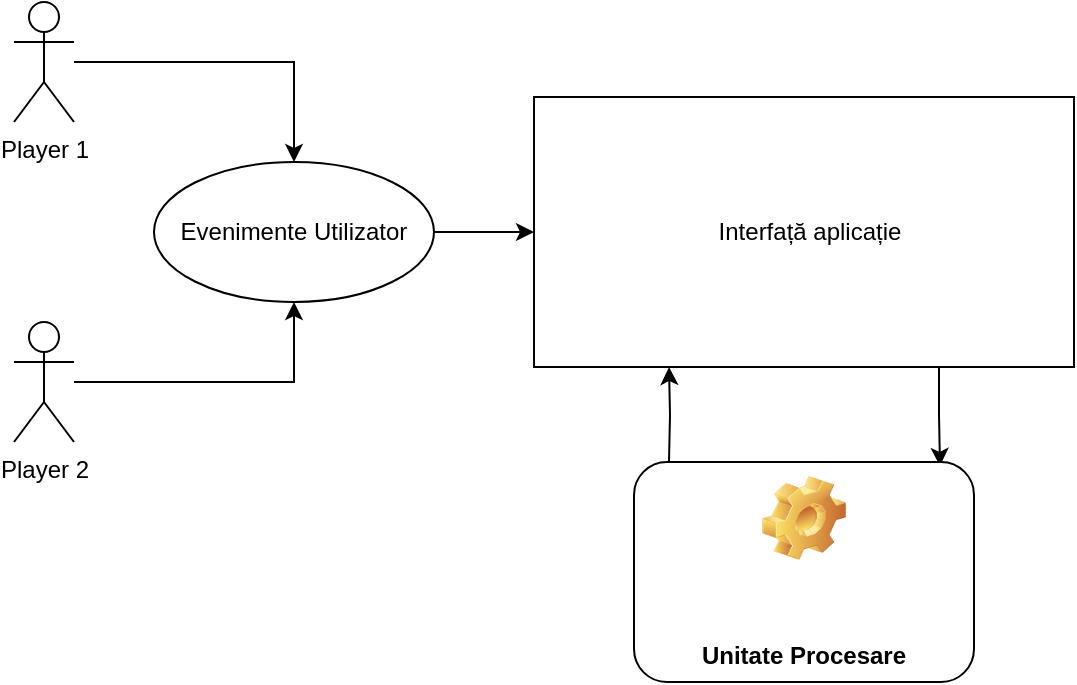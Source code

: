 <mxfile version="16.2.1" type="device"><diagram id="rGyPC9gH9Piao4GNlCia" name="Page-1"><mxGraphModel dx="1182" dy="592" grid="1" gridSize="10" guides="1" tooltips="1" connect="1" arrows="1" fold="1" page="1" pageScale="1" pageWidth="827" pageHeight="1169" math="0" shadow="0"><root><mxCell id="0"/><mxCell id="1" parent="0"/><mxCell id="0pZQYq9kvw2LRFeYredv-6" style="edgeStyle=orthogonalEdgeStyle;rounded=0;orthogonalLoop=1;jettySize=auto;html=1;" edge="1" parent="1" source="0pZQYq9kvw2LRFeYredv-1" target="0pZQYq9kvw2LRFeYredv-8"><mxGeometry relative="1" as="geometry"><mxPoint x="267.95" y="164.12" as="targetPoint"/></mxGeometry></mxCell><mxCell id="0pZQYq9kvw2LRFeYredv-1" value="Player 1" style="shape=umlActor;verticalLabelPosition=bottom;verticalAlign=top;html=1;outlineConnect=0;" vertex="1" parent="1"><mxGeometry x="90" y="90" width="30" height="60" as="geometry"/></mxCell><mxCell id="0pZQYq9kvw2LRFeYredv-7" style="edgeStyle=orthogonalEdgeStyle;rounded=0;orthogonalLoop=1;jettySize=auto;html=1;entryX=0.5;entryY=1;entryDx=0;entryDy=0;" edge="1" parent="1" source="0pZQYq9kvw2LRFeYredv-4" target="0pZQYq9kvw2LRFeYredv-8"><mxGeometry relative="1" as="geometry"><mxPoint x="270" y="240" as="targetPoint"/></mxGeometry></mxCell><mxCell id="0pZQYq9kvw2LRFeYredv-4" value="Player 2&lt;br&gt;" style="shape=umlActor;verticalLabelPosition=bottom;verticalAlign=top;html=1;outlineConnect=0;" vertex="1" parent="1"><mxGeometry x="90" y="250" width="30" height="60" as="geometry"/></mxCell><mxCell id="0pZQYq9kvw2LRFeYredv-11" style="edgeStyle=orthogonalEdgeStyle;rounded=0;orthogonalLoop=1;jettySize=auto;html=1;entryX=0;entryY=0.5;entryDx=0;entryDy=0;" edge="1" parent="1" source="0pZQYq9kvw2LRFeYredv-8" target="0pZQYq9kvw2LRFeYredv-10"><mxGeometry relative="1" as="geometry"/></mxCell><mxCell id="0pZQYq9kvw2LRFeYredv-8" value="Evenimente Utilizator" style="ellipse;whiteSpace=wrap;html=1;" vertex="1" parent="1"><mxGeometry x="160" y="170" width="140" height="70" as="geometry"/></mxCell><mxCell id="0pZQYq9kvw2LRFeYredv-18" style="edgeStyle=orthogonalEdgeStyle;rounded=0;orthogonalLoop=1;jettySize=auto;html=1;entryX=0.9;entryY=0.018;entryDx=0;entryDy=0;exitX=0.75;exitY=1;exitDx=0;exitDy=0;entryPerimeter=0;" edge="1" parent="1" source="0pZQYq9kvw2LRFeYredv-10" target="0pZQYq9kvw2LRFeYredv-19"><mxGeometry relative="1" as="geometry"><mxPoint x="552.5" y="320" as="targetPoint"/></mxGeometry></mxCell><mxCell id="0pZQYq9kvw2LRFeYredv-10" value="" style="rounded=0;whiteSpace=wrap;html=1;" vertex="1" parent="1"><mxGeometry x="350" y="137.5" width="270" height="135" as="geometry"/></mxCell><mxCell id="0pZQYq9kvw2LRFeYredv-12" value="Interfață aplicație" style="text;html=1;strokeColor=none;fillColor=none;align=center;verticalAlign=middle;whiteSpace=wrap;rounded=0;" vertex="1" parent="1"><mxGeometry x="423" y="170" width="130" height="70" as="geometry"/></mxCell><mxCell id="0pZQYq9kvw2LRFeYredv-17" style="edgeStyle=orthogonalEdgeStyle;rounded=0;orthogonalLoop=1;jettySize=auto;html=1;exitX=0.25;exitY=0;exitDx=0;exitDy=0;entryX=0.25;entryY=1;entryDx=0;entryDy=0;" edge="1" parent="1" target="0pZQYq9kvw2LRFeYredv-10"><mxGeometry relative="1" as="geometry"><mxPoint x="417.5" y="320" as="sourcePoint"/></mxGeometry></mxCell><mxCell id="0pZQYq9kvw2LRFeYredv-19" value="Unitate Procesare" style="label;whiteSpace=wrap;html=1;align=center;verticalAlign=bottom;spacingLeft=0;spacingBottom=4;imageAlign=center;imageVerticalAlign=top;image=img/clipart/Gear_128x128.png" vertex="1" parent="1"><mxGeometry x="400" y="320" width="170" height="110" as="geometry"/></mxCell></root></mxGraphModel></diagram></mxfile>